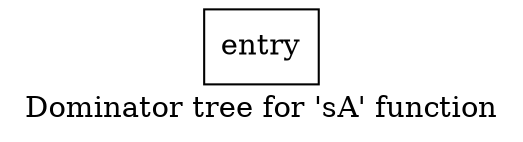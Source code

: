 digraph "Dominator tree for 'sA' function" {
	label="Dominator tree for 'sA' function";

	Node0x55ca51414970 [shape=record,label="{entry}"];
}
